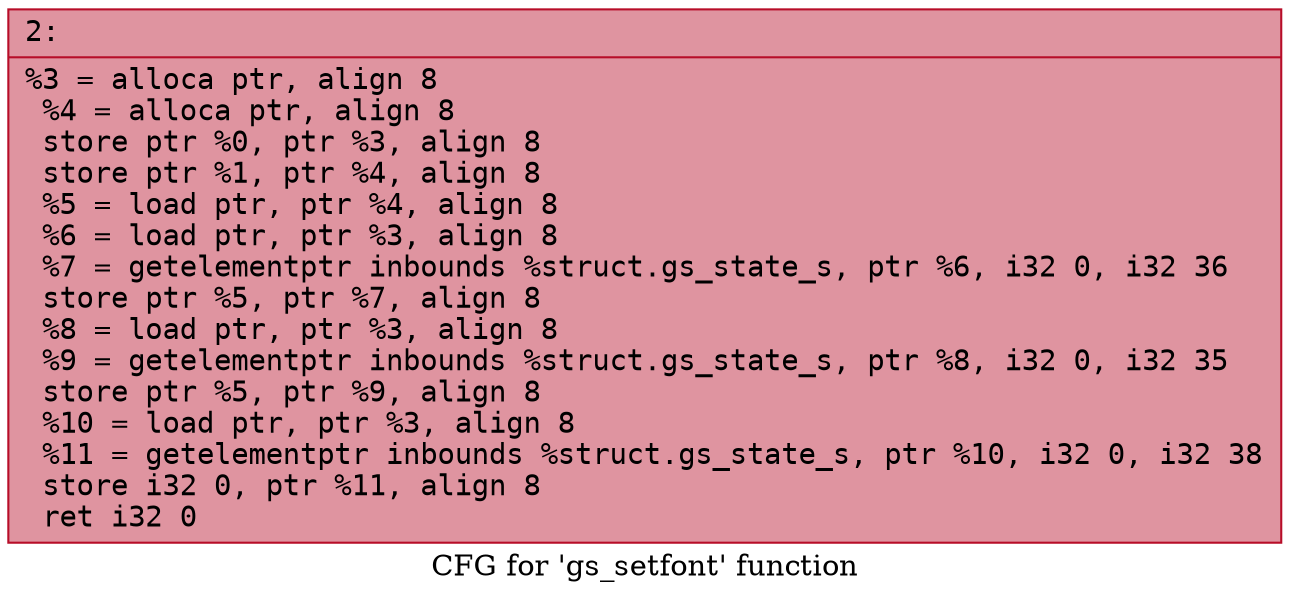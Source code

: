 digraph "CFG for 'gs_setfont' function" {
	label="CFG for 'gs_setfont' function";

	Node0x6000020110e0 [shape=record,color="#b70d28ff", style=filled, fillcolor="#b70d2870" fontname="Courier",label="{2:\l|  %3 = alloca ptr, align 8\l  %4 = alloca ptr, align 8\l  store ptr %0, ptr %3, align 8\l  store ptr %1, ptr %4, align 8\l  %5 = load ptr, ptr %4, align 8\l  %6 = load ptr, ptr %3, align 8\l  %7 = getelementptr inbounds %struct.gs_state_s, ptr %6, i32 0, i32 36\l  store ptr %5, ptr %7, align 8\l  %8 = load ptr, ptr %3, align 8\l  %9 = getelementptr inbounds %struct.gs_state_s, ptr %8, i32 0, i32 35\l  store ptr %5, ptr %9, align 8\l  %10 = load ptr, ptr %3, align 8\l  %11 = getelementptr inbounds %struct.gs_state_s, ptr %10, i32 0, i32 38\l  store i32 0, ptr %11, align 8\l  ret i32 0\l}"];
}
